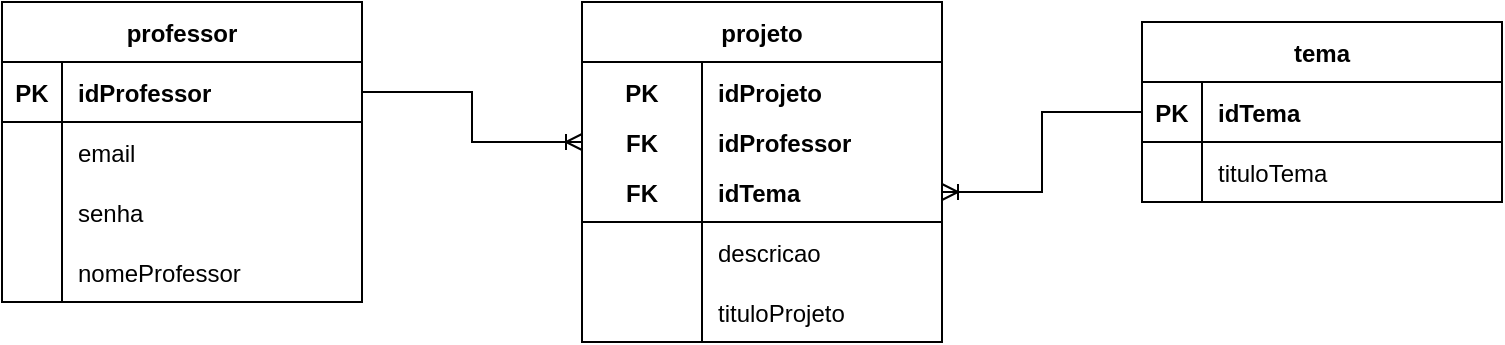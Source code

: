 <mxfile version="15.8.6" type="device" pages="2"><diagram id="kcF2F1ycr4DCqKTqVkAJ" name="logico"><mxGraphModel dx="1038" dy="521" grid="1" gridSize="10" guides="1" tooltips="1" connect="1" arrows="1" fold="1" page="1" pageScale="1" pageWidth="827" pageHeight="1169" math="0" shadow="0"><root><mxCell id="0"/><mxCell id="1" parent="0"/><mxCell id="rqtWUF1rmW8u2GRG431F-1" value="professor" style="shape=table;startSize=30;container=1;collapsible=1;childLayout=tableLayout;fixedRows=1;rowLines=0;fontStyle=1;align=center;resizeLast=1;" vertex="1" parent="1"><mxGeometry x="140" y="130" width="180" height="150" as="geometry"/></mxCell><mxCell id="rqtWUF1rmW8u2GRG431F-2" value="" style="shape=partialRectangle;collapsible=0;dropTarget=0;pointerEvents=0;fillColor=none;top=0;left=0;bottom=1;right=0;points=[[0,0.5],[1,0.5]];portConstraint=eastwest;" vertex="1" parent="rqtWUF1rmW8u2GRG431F-1"><mxGeometry y="30" width="180" height="30" as="geometry"/></mxCell><mxCell id="rqtWUF1rmW8u2GRG431F-3" value="PK" style="shape=partialRectangle;connectable=0;fillColor=none;top=0;left=0;bottom=0;right=0;fontStyle=1;overflow=hidden;" vertex="1" parent="rqtWUF1rmW8u2GRG431F-2"><mxGeometry width="30" height="30" as="geometry"><mxRectangle width="30" height="30" as="alternateBounds"/></mxGeometry></mxCell><mxCell id="rqtWUF1rmW8u2GRG431F-4" value="idProfessor" style="shape=partialRectangle;connectable=0;fillColor=none;top=0;left=0;bottom=0;right=0;align=left;spacingLeft=6;fontStyle=1;overflow=hidden;" vertex="1" parent="rqtWUF1rmW8u2GRG431F-2"><mxGeometry x="30" width="150" height="30" as="geometry"><mxRectangle width="150" height="30" as="alternateBounds"/></mxGeometry></mxCell><mxCell id="rqtWUF1rmW8u2GRG431F-5" value="" style="shape=partialRectangle;collapsible=0;dropTarget=0;pointerEvents=0;fillColor=none;top=0;left=0;bottom=0;right=0;points=[[0,0.5],[1,0.5]];portConstraint=eastwest;" vertex="1" parent="rqtWUF1rmW8u2GRG431F-1"><mxGeometry y="60" width="180" height="30" as="geometry"/></mxCell><mxCell id="rqtWUF1rmW8u2GRG431F-6" value="" style="shape=partialRectangle;connectable=0;fillColor=none;top=0;left=0;bottom=0;right=0;editable=1;overflow=hidden;" vertex="1" parent="rqtWUF1rmW8u2GRG431F-5"><mxGeometry width="30" height="30" as="geometry"><mxRectangle width="30" height="30" as="alternateBounds"/></mxGeometry></mxCell><mxCell id="rqtWUF1rmW8u2GRG431F-7" value="email" style="shape=partialRectangle;connectable=0;fillColor=none;top=0;left=0;bottom=0;right=0;align=left;spacingLeft=6;overflow=hidden;" vertex="1" parent="rqtWUF1rmW8u2GRG431F-5"><mxGeometry x="30" width="150" height="30" as="geometry"><mxRectangle width="150" height="30" as="alternateBounds"/></mxGeometry></mxCell><mxCell id="rqtWUF1rmW8u2GRG431F-8" value="" style="shape=partialRectangle;collapsible=0;dropTarget=0;pointerEvents=0;fillColor=none;top=0;left=0;bottom=0;right=0;points=[[0,0.5],[1,0.5]];portConstraint=eastwest;" vertex="1" parent="rqtWUF1rmW8u2GRG431F-1"><mxGeometry y="90" width="180" height="30" as="geometry"/></mxCell><mxCell id="rqtWUF1rmW8u2GRG431F-9" value="" style="shape=partialRectangle;connectable=0;fillColor=none;top=0;left=0;bottom=0;right=0;editable=1;overflow=hidden;" vertex="1" parent="rqtWUF1rmW8u2GRG431F-8"><mxGeometry width="30" height="30" as="geometry"><mxRectangle width="30" height="30" as="alternateBounds"/></mxGeometry></mxCell><mxCell id="rqtWUF1rmW8u2GRG431F-10" value="senha" style="shape=partialRectangle;connectable=0;fillColor=none;top=0;left=0;bottom=0;right=0;align=left;spacingLeft=6;overflow=hidden;" vertex="1" parent="rqtWUF1rmW8u2GRG431F-8"><mxGeometry x="30" width="150" height="30" as="geometry"><mxRectangle width="150" height="30" as="alternateBounds"/></mxGeometry></mxCell><mxCell id="rqtWUF1rmW8u2GRG431F-11" value="" style="shape=partialRectangle;collapsible=0;dropTarget=0;pointerEvents=0;fillColor=none;top=0;left=0;bottom=0;right=0;points=[[0,0.5],[1,0.5]];portConstraint=eastwest;" vertex="1" parent="rqtWUF1rmW8u2GRG431F-1"><mxGeometry y="120" width="180" height="30" as="geometry"/></mxCell><mxCell id="rqtWUF1rmW8u2GRG431F-12" value="" style="shape=partialRectangle;connectable=0;fillColor=none;top=0;left=0;bottom=0;right=0;editable=1;overflow=hidden;" vertex="1" parent="rqtWUF1rmW8u2GRG431F-11"><mxGeometry width="30" height="30" as="geometry"><mxRectangle width="30" height="30" as="alternateBounds"/></mxGeometry></mxCell><mxCell id="rqtWUF1rmW8u2GRG431F-13" value="nomeProfessor" style="shape=partialRectangle;connectable=0;fillColor=none;top=0;left=0;bottom=0;right=0;align=left;spacingLeft=6;overflow=hidden;" vertex="1" parent="rqtWUF1rmW8u2GRG431F-11"><mxGeometry x="30" width="150" height="30" as="geometry"><mxRectangle width="150" height="30" as="alternateBounds"/></mxGeometry></mxCell><mxCell id="rqtWUF1rmW8u2GRG431F-17" value="projeto" style="shape=table;startSize=30;container=1;collapsible=1;childLayout=tableLayout;fixedRows=1;rowLines=0;fontStyle=1;align=center;resizeLast=1;" vertex="1" parent="1"><mxGeometry x="430" y="130" width="180" height="170" as="geometry"/></mxCell><mxCell id="rqtWUF1rmW8u2GRG431F-18" value="" style="shape=partialRectangle;collapsible=0;dropTarget=0;pointerEvents=0;fillColor=none;top=0;left=0;bottom=0;right=0;points=[[0,0.5],[1,0.5]];portConstraint=eastwest;" vertex="1" parent="rqtWUF1rmW8u2GRG431F-17"><mxGeometry y="30" width="180" height="30" as="geometry"/></mxCell><mxCell id="rqtWUF1rmW8u2GRG431F-19" value="PK" style="shape=partialRectangle;connectable=0;fillColor=none;top=0;left=0;bottom=0;right=0;fontStyle=1;overflow=hidden;" vertex="1" parent="rqtWUF1rmW8u2GRG431F-18"><mxGeometry width="60" height="30" as="geometry"><mxRectangle width="60" height="30" as="alternateBounds"/></mxGeometry></mxCell><mxCell id="rqtWUF1rmW8u2GRG431F-20" value="idProjeto" style="shape=partialRectangle;connectable=0;fillColor=none;top=0;left=0;bottom=0;right=0;align=left;spacingLeft=6;fontStyle=1;overflow=hidden;" vertex="1" parent="rqtWUF1rmW8u2GRG431F-18"><mxGeometry x="60" width="120" height="30" as="geometry"><mxRectangle width="120" height="30" as="alternateBounds"/></mxGeometry></mxCell><mxCell id="rqtWUF1rmW8u2GRG431F-62" value="" style="shape=partialRectangle;collapsible=0;dropTarget=0;pointerEvents=0;fillColor=none;top=0;left=0;bottom=0;right=0;points=[[0,0.5],[1,0.5]];portConstraint=eastwest;" vertex="1" parent="rqtWUF1rmW8u2GRG431F-17"><mxGeometry y="60" width="180" height="20" as="geometry"/></mxCell><mxCell id="rqtWUF1rmW8u2GRG431F-63" value="FK" style="shape=partialRectangle;connectable=0;fillColor=none;top=0;left=0;bottom=0;right=0;fontStyle=1;overflow=hidden;" vertex="1" parent="rqtWUF1rmW8u2GRG431F-62"><mxGeometry width="60" height="20" as="geometry"><mxRectangle width="60" height="20" as="alternateBounds"/></mxGeometry></mxCell><mxCell id="rqtWUF1rmW8u2GRG431F-64" value="idProfessor" style="shape=partialRectangle;connectable=0;fillColor=none;top=0;left=0;bottom=0;right=0;align=left;spacingLeft=6;fontStyle=1;overflow=hidden;" vertex="1" parent="rqtWUF1rmW8u2GRG431F-62"><mxGeometry x="60" width="120" height="20" as="geometry"><mxRectangle width="120" height="20" as="alternateBounds"/></mxGeometry></mxCell><mxCell id="rqtWUF1rmW8u2GRG431F-21" value="" style="shape=partialRectangle;collapsible=0;dropTarget=0;pointerEvents=0;fillColor=none;top=0;left=0;bottom=1;right=0;points=[[0,0.5],[1,0.5]];portConstraint=eastwest;" vertex="1" parent="rqtWUF1rmW8u2GRG431F-17"><mxGeometry y="80" width="180" height="30" as="geometry"/></mxCell><mxCell id="rqtWUF1rmW8u2GRG431F-22" value="FK" style="shape=partialRectangle;connectable=0;fillColor=none;top=0;left=0;bottom=0;right=0;fontStyle=1;overflow=hidden;" vertex="1" parent="rqtWUF1rmW8u2GRG431F-21"><mxGeometry width="60" height="30" as="geometry"><mxRectangle width="60" height="30" as="alternateBounds"/></mxGeometry></mxCell><mxCell id="rqtWUF1rmW8u2GRG431F-23" value="idTema" style="shape=partialRectangle;connectable=0;fillColor=none;top=0;left=0;bottom=0;right=0;align=left;spacingLeft=6;fontStyle=1;overflow=hidden;" vertex="1" parent="rqtWUF1rmW8u2GRG431F-21"><mxGeometry x="60" width="120" height="30" as="geometry"><mxRectangle width="120" height="30" as="alternateBounds"/></mxGeometry></mxCell><mxCell id="rqtWUF1rmW8u2GRG431F-24" value="" style="shape=partialRectangle;collapsible=0;dropTarget=0;pointerEvents=0;fillColor=none;top=0;left=0;bottom=0;right=0;points=[[0,0.5],[1,0.5]];portConstraint=eastwest;" vertex="1" parent="rqtWUF1rmW8u2GRG431F-17"><mxGeometry y="110" width="180" height="30" as="geometry"/></mxCell><mxCell id="rqtWUF1rmW8u2GRG431F-25" value="" style="shape=partialRectangle;connectable=0;fillColor=none;top=0;left=0;bottom=0;right=0;editable=1;overflow=hidden;" vertex="1" parent="rqtWUF1rmW8u2GRG431F-24"><mxGeometry width="60" height="30" as="geometry"><mxRectangle width="60" height="30" as="alternateBounds"/></mxGeometry></mxCell><mxCell id="rqtWUF1rmW8u2GRG431F-26" value="descricao" style="shape=partialRectangle;connectable=0;fillColor=none;top=0;left=0;bottom=0;right=0;align=left;spacingLeft=6;overflow=hidden;" vertex="1" parent="rqtWUF1rmW8u2GRG431F-24"><mxGeometry x="60" width="120" height="30" as="geometry"><mxRectangle width="120" height="30" as="alternateBounds"/></mxGeometry></mxCell><mxCell id="rqtWUF1rmW8u2GRG431F-27" value="" style="shape=partialRectangle;collapsible=0;dropTarget=0;pointerEvents=0;fillColor=none;top=0;left=0;bottom=0;right=0;points=[[0,0.5],[1,0.5]];portConstraint=eastwest;" vertex="1" parent="rqtWUF1rmW8u2GRG431F-17"><mxGeometry y="140" width="180" height="30" as="geometry"/></mxCell><mxCell id="rqtWUF1rmW8u2GRG431F-28" value="" style="shape=partialRectangle;connectable=0;fillColor=none;top=0;left=0;bottom=0;right=0;editable=1;overflow=hidden;" vertex="1" parent="rqtWUF1rmW8u2GRG431F-27"><mxGeometry width="60" height="30" as="geometry"><mxRectangle width="60" height="30" as="alternateBounds"/></mxGeometry></mxCell><mxCell id="rqtWUF1rmW8u2GRG431F-29" value="tituloProjeto" style="shape=partialRectangle;connectable=0;fillColor=none;top=0;left=0;bottom=0;right=0;align=left;spacingLeft=6;overflow=hidden;" vertex="1" parent="rqtWUF1rmW8u2GRG431F-27"><mxGeometry x="60" width="120" height="30" as="geometry"><mxRectangle width="120" height="30" as="alternateBounds"/></mxGeometry></mxCell><mxCell id="rqtWUF1rmW8u2GRG431F-81" value="tema" style="shape=table;startSize=30;container=1;collapsible=1;childLayout=tableLayout;fixedRows=1;rowLines=0;fontStyle=1;align=center;resizeLast=1;" vertex="1" parent="1"><mxGeometry x="710" y="140" width="180" height="90" as="geometry"/></mxCell><mxCell id="rqtWUF1rmW8u2GRG431F-82" value="" style="shape=partialRectangle;collapsible=0;dropTarget=0;pointerEvents=0;fillColor=none;top=0;left=0;bottom=1;right=0;points=[[0,0.5],[1,0.5]];portConstraint=eastwest;" vertex="1" parent="rqtWUF1rmW8u2GRG431F-81"><mxGeometry y="30" width="180" height="30" as="geometry"/></mxCell><mxCell id="rqtWUF1rmW8u2GRG431F-83" value="PK" style="shape=partialRectangle;connectable=0;fillColor=none;top=0;left=0;bottom=0;right=0;fontStyle=1;overflow=hidden;" vertex="1" parent="rqtWUF1rmW8u2GRG431F-82"><mxGeometry width="30" height="30" as="geometry"><mxRectangle width="30" height="30" as="alternateBounds"/></mxGeometry></mxCell><mxCell id="rqtWUF1rmW8u2GRG431F-84" value="idTema" style="shape=partialRectangle;connectable=0;fillColor=none;top=0;left=0;bottom=0;right=0;align=left;spacingLeft=6;fontStyle=1;overflow=hidden;" vertex="1" parent="rqtWUF1rmW8u2GRG431F-82"><mxGeometry x="30" width="150" height="30" as="geometry"><mxRectangle width="150" height="30" as="alternateBounds"/></mxGeometry></mxCell><mxCell id="rqtWUF1rmW8u2GRG431F-85" value="" style="shape=partialRectangle;collapsible=0;dropTarget=0;pointerEvents=0;fillColor=none;top=0;left=0;bottom=0;right=0;points=[[0,0.5],[1,0.5]];portConstraint=eastwest;" vertex="1" parent="rqtWUF1rmW8u2GRG431F-81"><mxGeometry y="60" width="180" height="30" as="geometry"/></mxCell><mxCell id="rqtWUF1rmW8u2GRG431F-86" value="" style="shape=partialRectangle;connectable=0;fillColor=none;top=0;left=0;bottom=0;right=0;editable=1;overflow=hidden;" vertex="1" parent="rqtWUF1rmW8u2GRG431F-85"><mxGeometry width="30" height="30" as="geometry"><mxRectangle width="30" height="30" as="alternateBounds"/></mxGeometry></mxCell><mxCell id="rqtWUF1rmW8u2GRG431F-87" value="tituloTema" style="shape=partialRectangle;connectable=0;fillColor=none;top=0;left=0;bottom=0;right=0;align=left;spacingLeft=6;overflow=hidden;" vertex="1" parent="rqtWUF1rmW8u2GRG431F-85"><mxGeometry x="30" width="150" height="30" as="geometry"><mxRectangle width="150" height="30" as="alternateBounds"/></mxGeometry></mxCell><mxCell id="rqtWUF1rmW8u2GRG431F-94" value="" style="edgeStyle=orthogonalEdgeStyle;fontSize=12;html=1;endArrow=ERoneToMany;rounded=0;" edge="1" parent="1" source="rqtWUF1rmW8u2GRG431F-2" target="rqtWUF1rmW8u2GRG431F-62"><mxGeometry width="100" height="100" relative="1" as="geometry"><mxPoint x="364" y="340" as="sourcePoint"/><mxPoint x="464" y="240" as="targetPoint"/></mxGeometry></mxCell><mxCell id="rqtWUF1rmW8u2GRG431F-96" value="" style="edgeStyle=orthogonalEdgeStyle;fontSize=12;html=1;endArrow=ERoneToMany;rounded=0;" edge="1" parent="1" source="rqtWUF1rmW8u2GRG431F-82" target="rqtWUF1rmW8u2GRG431F-21"><mxGeometry width="100" height="100" relative="1" as="geometry"><mxPoint x="620" y="370" as="sourcePoint"/><mxPoint x="720" y="270" as="targetPoint"/></mxGeometry></mxCell></root></mxGraphModel></diagram><diagram id="TF7z3xXO44ZyFcGV_z_i" name="conceitual"><mxGraphModel dx="1038" dy="521" grid="1" gridSize="10" guides="1" tooltips="1" connect="1" arrows="1" fold="1" page="1" pageScale="1" pageWidth="827" pageHeight="1169" math="0" shadow="0"><root><mxCell id="SiX2q4orjWN3bs96KaN6-0"/><mxCell id="SiX2q4orjWN3bs96KaN6-1" parent="SiX2q4orjWN3bs96KaN6-0"/><mxCell id="SiX2q4orjWN3bs96KaN6-8" style="edgeStyle=orthogonalEdgeStyle;rounded=0;orthogonalLoop=1;jettySize=auto;html=1;exitX=1;exitY=0.5;exitDx=0;exitDy=0;entryX=0;entryY=0.5;entryDx=0;entryDy=0;fontSize=15;endArrow=none;endFill=0;" edge="1" parent="SiX2q4orjWN3bs96KaN6-1" source="SiX2q4orjWN3bs96KaN6-2" target="SiX2q4orjWN3bs96KaN6-4"><mxGeometry relative="1" as="geometry"/></mxCell><mxCell id="SiX2q4orjWN3bs96KaN6-2" value="&lt;font style=&quot;font-size: 15px&quot;&gt;professor&lt;/font&gt;" style="whiteSpace=wrap;html=1;align=center;" vertex="1" parent="SiX2q4orjWN3bs96KaN6-1"><mxGeometry x="140" y="80" width="175" height="80" as="geometry"/></mxCell><mxCell id="SiX2q4orjWN3bs96KaN6-11" style="edgeStyle=orthogonalEdgeStyle;rounded=0;orthogonalLoop=1;jettySize=auto;html=1;exitX=1;exitY=0.5;exitDx=0;exitDy=0;fontSize=15;endArrow=none;endFill=0;" edge="1" parent="SiX2q4orjWN3bs96KaN6-1" source="SiX2q4orjWN3bs96KaN6-4" target="SiX2q4orjWN3bs96KaN6-5"><mxGeometry relative="1" as="geometry"/></mxCell><mxCell id="SiX2q4orjWN3bs96KaN6-4" value="possui" style="rhombus;whiteSpace=wrap;html=1;fontSize=15;" vertex="1" parent="SiX2q4orjWN3bs96KaN6-1"><mxGeometry x="390" y="80" width="140" height="80" as="geometry"/></mxCell><mxCell id="SiX2q4orjWN3bs96KaN6-9" style="edgeStyle=orthogonalEdgeStyle;rounded=0;orthogonalLoop=1;jettySize=auto;html=1;exitX=1;exitY=0.5;exitDx=0;exitDy=0;fontSize=15;endArrow=none;endFill=0;" edge="1" parent="SiX2q4orjWN3bs96KaN6-1" source="SiX2q4orjWN3bs96KaN6-5" target="SiX2q4orjWN3bs96KaN6-6"><mxGeometry relative="1" as="geometry"/></mxCell><mxCell id="SiX2q4orjWN3bs96KaN6-5" value="&lt;font style=&quot;font-size: 15px&quot;&gt;projeto&lt;/font&gt;" style="whiteSpace=wrap;html=1;align=center;" vertex="1" parent="SiX2q4orjWN3bs96KaN6-1"><mxGeometry x="610" y="80" width="175" height="80" as="geometry"/></mxCell><mxCell id="SiX2q4orjWN3bs96KaN6-10" style="edgeStyle=orthogonalEdgeStyle;rounded=0;orthogonalLoop=1;jettySize=auto;html=1;exitX=1;exitY=0.5;exitDx=0;exitDy=0;fontSize=15;endArrow=none;endFill=0;" edge="1" parent="SiX2q4orjWN3bs96KaN6-1" source="SiX2q4orjWN3bs96KaN6-6" target="SiX2q4orjWN3bs96KaN6-7"><mxGeometry relative="1" as="geometry"/></mxCell><mxCell id="SiX2q4orjWN3bs96KaN6-6" value="possui" style="rhombus;whiteSpace=wrap;html=1;fontSize=15;" vertex="1" parent="SiX2q4orjWN3bs96KaN6-1"><mxGeometry x="860" y="80" width="140" height="80" as="geometry"/></mxCell><mxCell id="SiX2q4orjWN3bs96KaN6-7" value="&lt;font style=&quot;font-size: 15px&quot;&gt;tema&lt;/font&gt;" style="whiteSpace=wrap;html=1;align=center;" vertex="1" parent="SiX2q4orjWN3bs96KaN6-1"><mxGeometry x="1066" y="80" width="175" height="80" as="geometry"/></mxCell><mxCell id="SiX2q4orjWN3bs96KaN6-12" value="1" style="text;html=1;align=center;verticalAlign=middle;resizable=0;points=[];autosize=1;strokeColor=none;fillColor=none;fontSize=15;" vertex="1" parent="SiX2q4orjWN3bs96KaN6-1"><mxGeometry x="315" y="100" width="20" height="20" as="geometry"/></mxCell><mxCell id="SiX2q4orjWN3bs96KaN6-13" value="N" style="text;html=1;align=center;verticalAlign=middle;resizable=0;points=[];autosize=1;strokeColor=none;fillColor=none;fontSize=15;" vertex="1" parent="SiX2q4orjWN3bs96KaN6-1"><mxGeometry x="580" y="100" width="30" height="20" as="geometry"/></mxCell><mxCell id="SiX2q4orjWN3bs96KaN6-14" value="N" style="text;html=1;align=center;verticalAlign=middle;resizable=0;points=[];autosize=1;strokeColor=none;fillColor=none;fontSize=15;" vertex="1" parent="SiX2q4orjWN3bs96KaN6-1"><mxGeometry x="785" y="100" width="30" height="20" as="geometry"/></mxCell><mxCell id="SiX2q4orjWN3bs96KaN6-16" value="1" style="text;html=1;align=center;verticalAlign=middle;resizable=0;points=[];autosize=1;strokeColor=none;fillColor=none;fontSize=15;" vertex="1" parent="SiX2q4orjWN3bs96KaN6-1"><mxGeometry x="1046" y="100" width="20" height="20" as="geometry"/></mxCell></root></mxGraphModel></diagram></mxfile>
